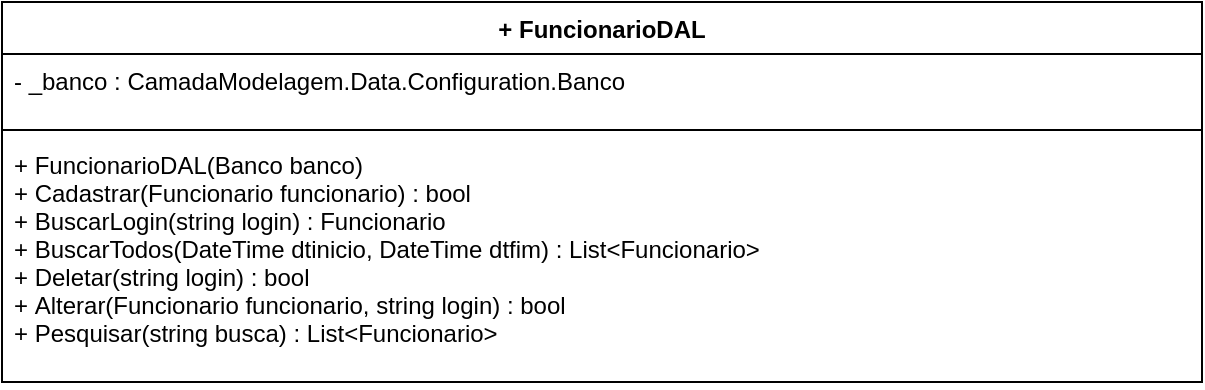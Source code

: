 <mxfile version="12.2.4" type="device" pages="1"><diagram id="-L9IpRQf3EQlU6v8rdQ8" name="Page-1"><mxGraphModel dx="1132" dy="349" grid="1" gridSize="10" guides="1" tooltips="1" connect="1" arrows="1" fold="1" page="1" pageScale="1" pageWidth="1169" pageHeight="827" math="0" shadow="0"><root><mxCell id="0"/><mxCell id="1" parent="0"/><mxCell id="MYMX8F3CuHnzxPZbWVWI-5" value="+ FuncionarioDAL" style="swimlane;fontStyle=1;align=center;verticalAlign=top;childLayout=stackLayout;horizontal=1;startSize=26;horizontalStack=0;resizeParent=1;resizeParentMax=0;resizeLast=0;collapsible=1;marginBottom=0;" parent="1" vertex="1"><mxGeometry x="10" y="70" width="600" height="190" as="geometry"/></mxCell><mxCell id="MYMX8F3CuHnzxPZbWVWI-6" value="- _banco : CamadaModelagem.Data.Configuration.Banco" style="text;strokeColor=none;fillColor=none;align=left;verticalAlign=top;spacingLeft=4;spacingRight=4;overflow=hidden;rotatable=0;points=[[0,0.5],[1,0.5]];portConstraint=eastwest;" parent="MYMX8F3CuHnzxPZbWVWI-5" vertex="1"><mxGeometry y="26" width="600" height="34" as="geometry"/></mxCell><mxCell id="MYMX8F3CuHnzxPZbWVWI-7" value="" style="line;strokeWidth=1;fillColor=none;align=left;verticalAlign=middle;spacingTop=-1;spacingLeft=3;spacingRight=3;rotatable=0;labelPosition=right;points=[];portConstraint=eastwest;" parent="MYMX8F3CuHnzxPZbWVWI-5" vertex="1"><mxGeometry y="60" width="600" height="8" as="geometry"/></mxCell><mxCell id="MYMX8F3CuHnzxPZbWVWI-8" value="+ FuncionarioDAL(Banco banco)&#10;+ Cadastrar(Funcionario funcionario) : bool&#10;+ BuscarLogin(string login) : Funcionario&#10;+ BuscarTodos(DateTime dtinicio, DateTime dtfim) : List&lt;Funcionario&gt;&#10;+ Deletar(string login) : bool&#10;+ Alterar(Funcionario funcionario, string login) : bool&#10;+ Pesquisar(string busca) : List&lt;Funcionario&gt;" style="text;strokeColor=none;fillColor=none;align=left;verticalAlign=top;spacingLeft=4;spacingRight=4;overflow=hidden;rotatable=0;points=[[0,0.5],[1,0.5]];portConstraint=eastwest;" parent="MYMX8F3CuHnzxPZbWVWI-5" vertex="1"><mxGeometry y="68" width="600" height="122" as="geometry"/></mxCell></root></mxGraphModel></diagram></mxfile>